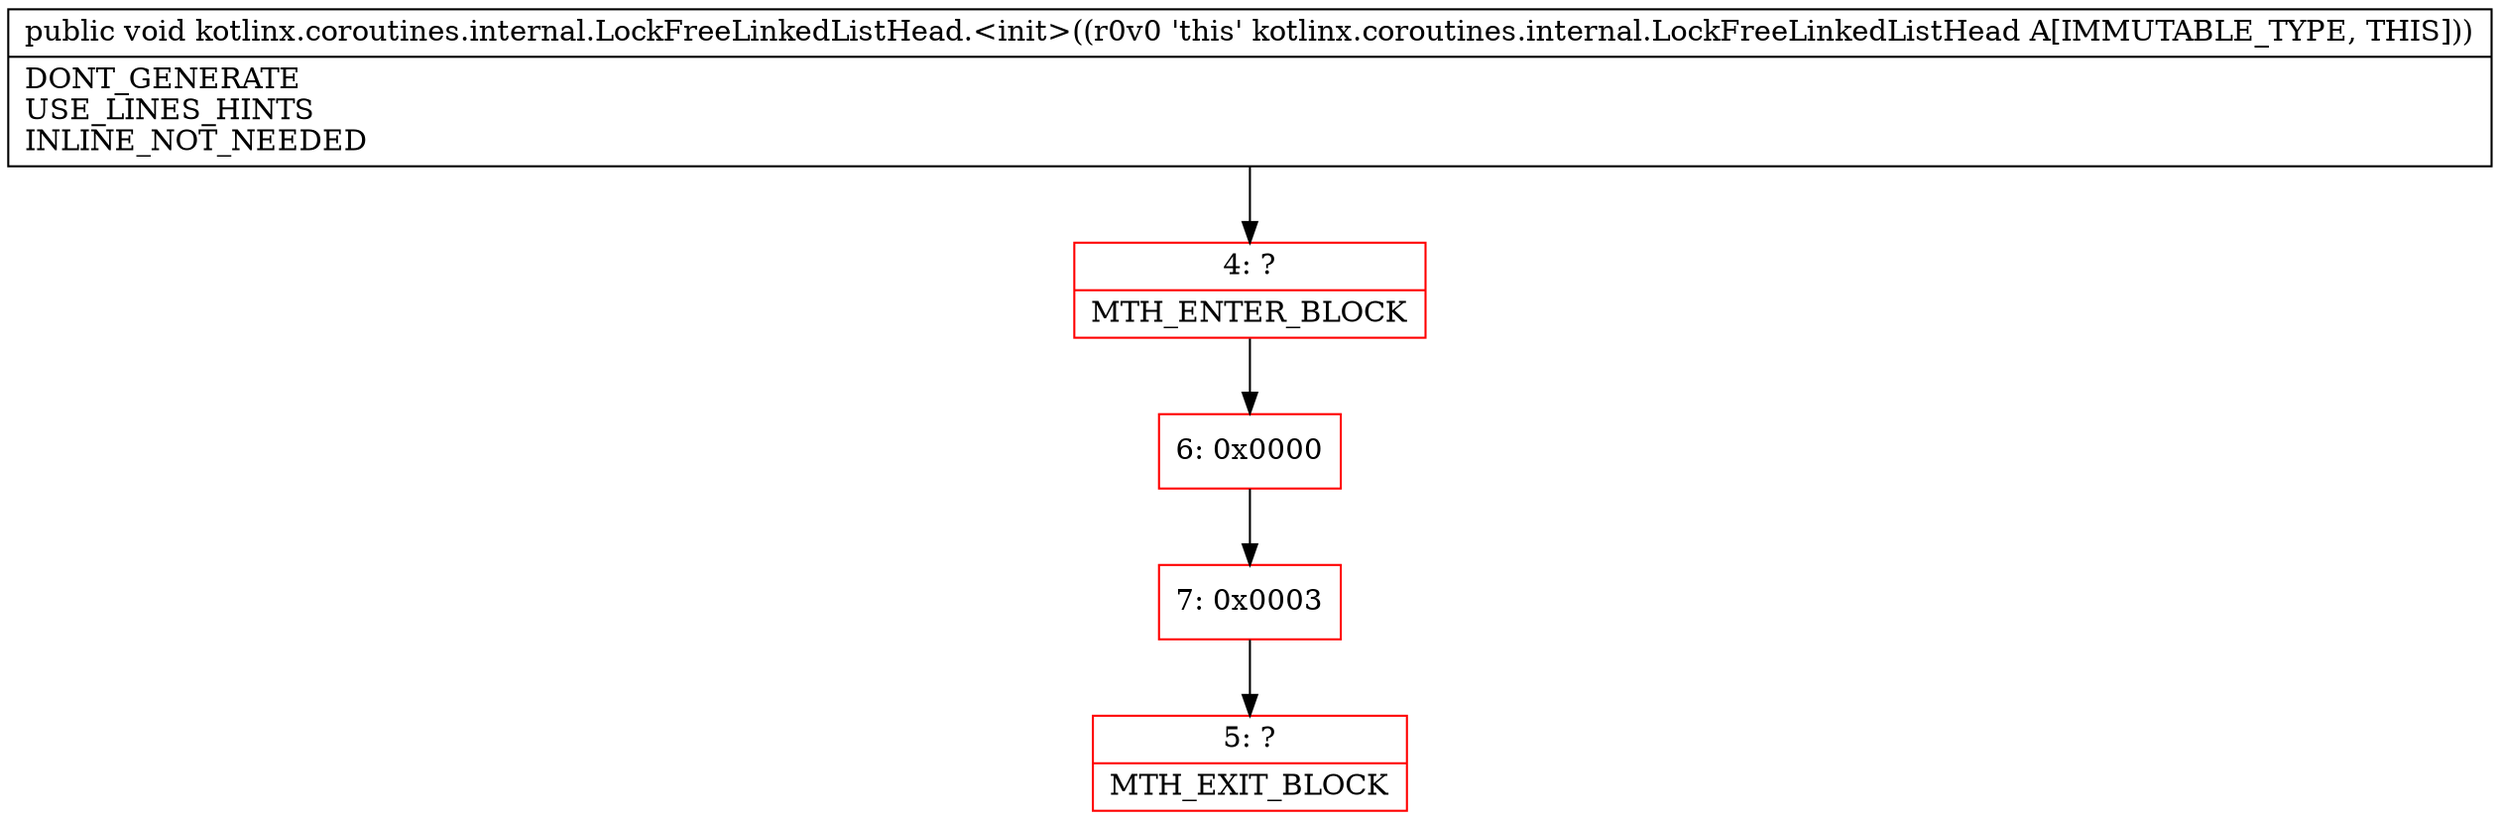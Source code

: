 digraph "CFG forkotlinx.coroutines.internal.LockFreeLinkedListHead.\<init\>()V" {
subgraph cluster_Region_921156922 {
label = "R(0)";
node [shape=record,color=blue];
}
Node_4 [shape=record,color=red,label="{4\:\ ?|MTH_ENTER_BLOCK\l}"];
Node_6 [shape=record,color=red,label="{6\:\ 0x0000}"];
Node_7 [shape=record,color=red,label="{7\:\ 0x0003}"];
Node_5 [shape=record,color=red,label="{5\:\ ?|MTH_EXIT_BLOCK\l}"];
MethodNode[shape=record,label="{public void kotlinx.coroutines.internal.LockFreeLinkedListHead.\<init\>((r0v0 'this' kotlinx.coroutines.internal.LockFreeLinkedListHead A[IMMUTABLE_TYPE, THIS]))  | DONT_GENERATE\lUSE_LINES_HINTS\lINLINE_NOT_NEEDED\l}"];
MethodNode -> Node_4;Node_4 -> Node_6;
Node_6 -> Node_7;
Node_7 -> Node_5;
}

